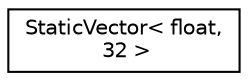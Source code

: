 digraph "Graphical Class Hierarchy"
{
 // LATEX_PDF_SIZE
  edge [fontname="Helvetica",fontsize="10",labelfontname="Helvetica",labelfontsize="10"];
  node [fontname="Helvetica",fontsize="10",shape=record];
  rankdir="LR";
  Node0 [label="StaticVector\< float,\l 32 \>",height=0.2,width=0.4,color="black", fillcolor="white", style="filled",URL="$class_static_vector.html",tooltip=" "];
}
